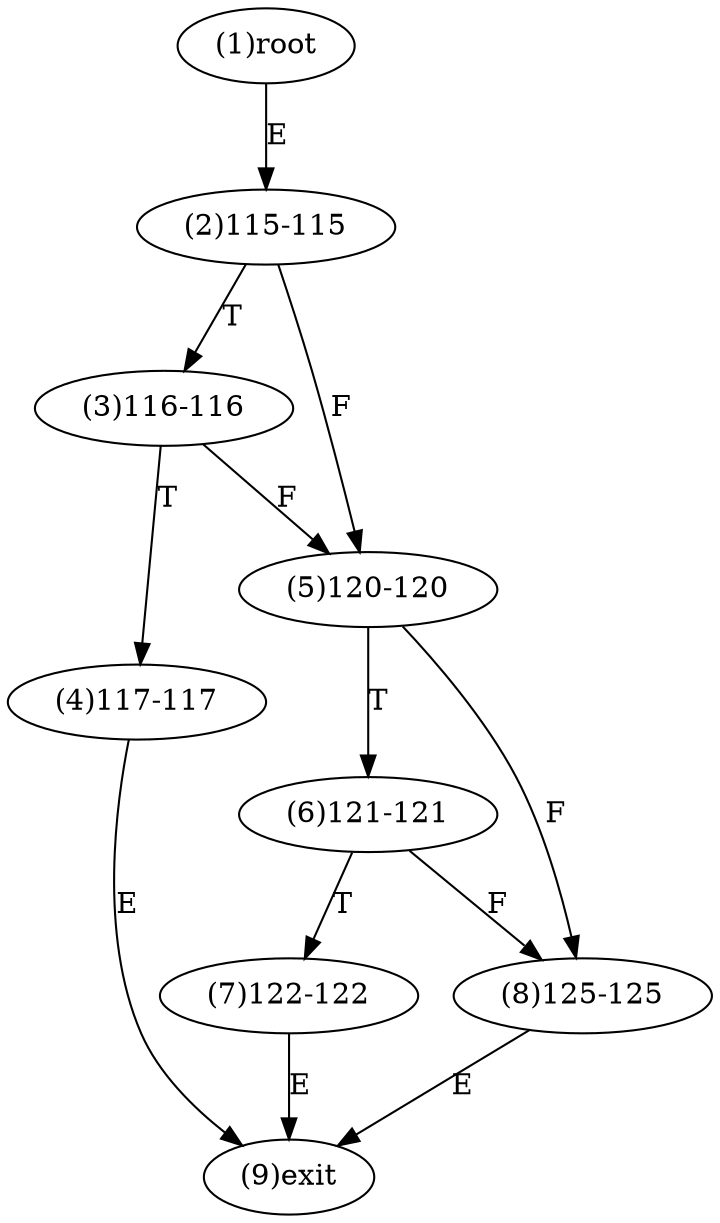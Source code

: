 digraph "" { 
1[ label="(1)root"];
2[ label="(2)115-115"];
3[ label="(3)116-116"];
4[ label="(4)117-117"];
5[ label="(5)120-120"];
6[ label="(6)121-121"];
7[ label="(7)122-122"];
8[ label="(8)125-125"];
9[ label="(9)exit"];
1->2[ label="E"];
2->5[ label="F"];
2->3[ label="T"];
3->5[ label="F"];
3->4[ label="T"];
4->9[ label="E"];
5->8[ label="F"];
5->6[ label="T"];
6->8[ label="F"];
6->7[ label="T"];
7->9[ label="E"];
8->9[ label="E"];
}